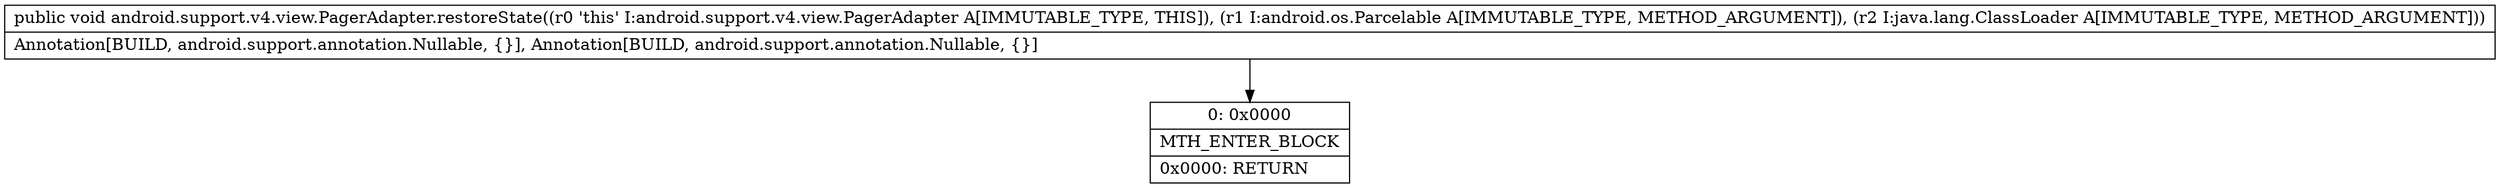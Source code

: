 digraph "CFG forandroid.support.v4.view.PagerAdapter.restoreState(Landroid\/os\/Parcelable;Ljava\/lang\/ClassLoader;)V" {
Node_0 [shape=record,label="{0\:\ 0x0000|MTH_ENTER_BLOCK\l|0x0000: RETURN   \l}"];
MethodNode[shape=record,label="{public void android.support.v4.view.PagerAdapter.restoreState((r0 'this' I:android.support.v4.view.PagerAdapter A[IMMUTABLE_TYPE, THIS]), (r1 I:android.os.Parcelable A[IMMUTABLE_TYPE, METHOD_ARGUMENT]), (r2 I:java.lang.ClassLoader A[IMMUTABLE_TYPE, METHOD_ARGUMENT]))  | Annotation[BUILD, android.support.annotation.Nullable, \{\}], Annotation[BUILD, android.support.annotation.Nullable, \{\}]\l}"];
MethodNode -> Node_0;
}

